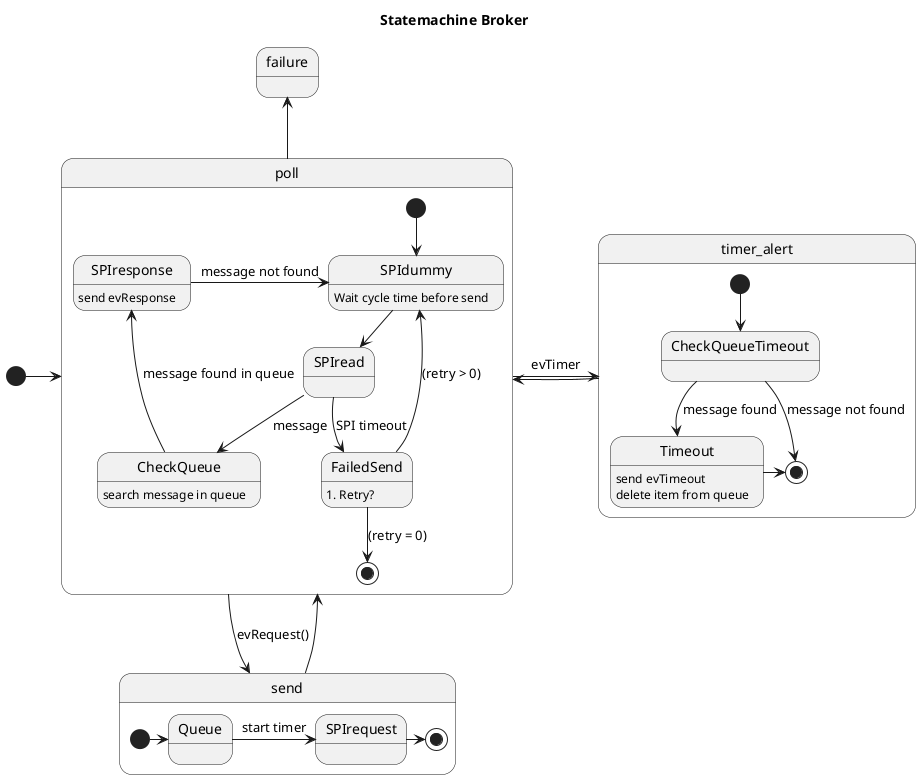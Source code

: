 @startuml
title Statemachine Broker

state send {
[*] -> Queue
Queue -> SPIrequest : start timer
SPIrequest -> [*]
}
state poll {
[*]  --> SPIdummy
SPIdummy : Wait cycle time before send
SPIdummy --> SPIread
SPIread --> FailedSend : SPI timeout
SPIread --> CheckQueue : message
CheckQueue : search message in queue
CheckQueue --> SPIresponse : message found in queue
SPIresponse -> SPIdummy : message not found
SPIresponse : send evResponse

FailedSend --> SPIdummy : (retry > 0)
FailedSend --> [*] : (retry = 0)
FailedSend: #Retry?
}


state timer_alert {
[*] --> CheckQueueTimeout
CheckQueueTimeout --> Timeout : message found
Timeout -> [*]
CheckQueueTimeout --> [*] : message not found
Timeout : send evTimeout
Timeout : delete item from queue
}

[*] -> poll
poll --> send : evRequest()
poll -> timer_alert : evTimer
timer_alert -> poll
send --> poll 
poll -up-> failure

@enduml
